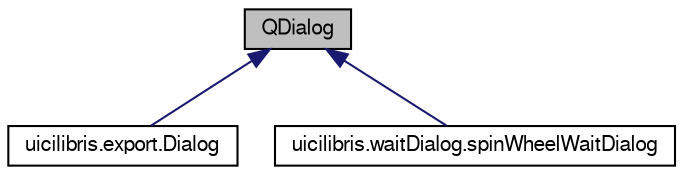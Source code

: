 digraph G
{
  edge [fontname="FreeSans",fontsize="10",labelfontname="FreeSans",labelfontsize="10"];
  node [fontname="FreeSans",fontsize="10",shape=record];
  Node1 [label="QDialog",height=0.2,width=0.4,color="black", fillcolor="grey75", style="filled" fontcolor="black"];
  Node1 -> Node2 [dir="back",color="midnightblue",fontsize="10",style="solid"];
  Node2 [label="uicilibris.export.Dialog",height=0.2,width=0.4,color="black", fillcolor="white", style="filled",URL="$classuicilibris_1_1export_1_1Dialog.html",tooltip="Dialog to manage parameter of an exportation."];
  Node1 -> Node3 [dir="back",color="midnightblue",fontsize="10",style="solid"];
  Node3 [label="uicilibris.waitDialog.spinWheelWaitDialog",height=0.2,width=0.4,color="black", fillcolor="white", style="filled",URL="$classuicilibris_1_1waitDialog_1_1spinWheelWaitDialog.html",tooltip="implements a QDialog to display a waiting wheel spinner during some event"];
}
